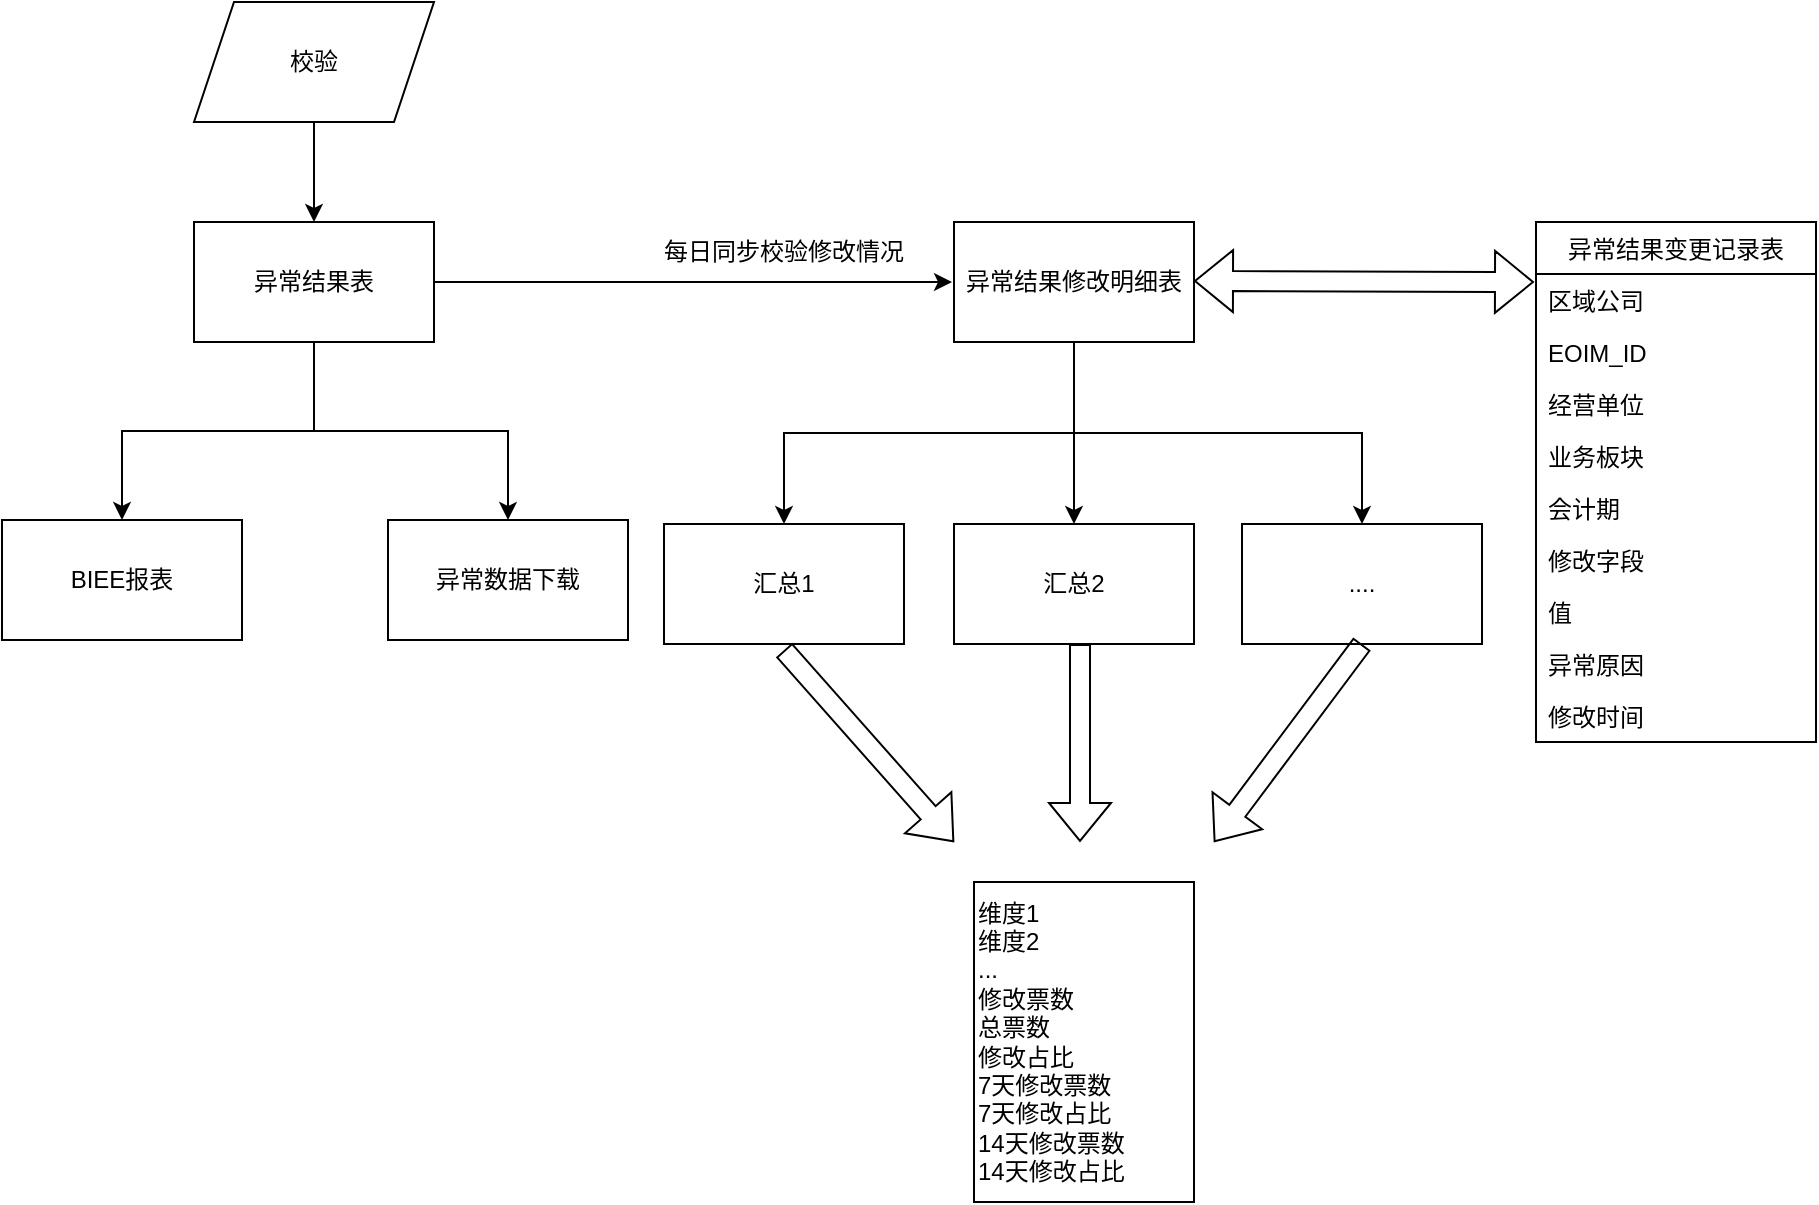 <mxfile version="20.8.20" type="github">
  <diagram name="第 1 页" id="UoYrIwJ-5rhTd3CL1av9">
    <mxGraphModel dx="1221" dy="644" grid="1" gridSize="10" guides="1" tooltips="1" connect="1" arrows="1" fold="1" page="1" pageScale="1" pageWidth="1100" pageHeight="850" math="0" shadow="0">
      <root>
        <mxCell id="0" />
        <mxCell id="1" parent="0" />
        <mxCell id="h5xGX1jMDuWpBRr6_GED-9" style="edgeStyle=orthogonalEdgeStyle;rounded=0;orthogonalLoop=1;jettySize=auto;html=1;" edge="1" parent="1" source="h5xGX1jMDuWpBRr6_GED-2" target="h5xGX1jMDuWpBRr6_GED-5">
          <mxGeometry relative="1" as="geometry" />
        </mxCell>
        <mxCell id="h5xGX1jMDuWpBRr6_GED-2" value="校验" style="shape=parallelogram;perimeter=parallelogramPerimeter;whiteSpace=wrap;html=1;fixedSize=1;" vertex="1" parent="1">
          <mxGeometry x="130" y="20" width="120" height="60" as="geometry" />
        </mxCell>
        <mxCell id="h5xGX1jMDuWpBRr6_GED-10" style="edgeStyle=orthogonalEdgeStyle;rounded=0;orthogonalLoop=1;jettySize=auto;html=1;" edge="1" parent="1" source="h5xGX1jMDuWpBRr6_GED-5" target="h5xGX1jMDuWpBRr6_GED-8">
          <mxGeometry relative="1" as="geometry" />
        </mxCell>
        <mxCell id="h5xGX1jMDuWpBRr6_GED-11" style="edgeStyle=orthogonalEdgeStyle;rounded=0;orthogonalLoop=1;jettySize=auto;html=1;entryX=0.5;entryY=0;entryDx=0;entryDy=0;" edge="1" parent="1" source="h5xGX1jMDuWpBRr6_GED-5" target="h5xGX1jMDuWpBRr6_GED-7">
          <mxGeometry relative="1" as="geometry" />
        </mxCell>
        <mxCell id="h5xGX1jMDuWpBRr6_GED-12" style="edgeStyle=orthogonalEdgeStyle;rounded=0;orthogonalLoop=1;jettySize=auto;html=1;" edge="1" parent="1" source="h5xGX1jMDuWpBRr6_GED-5">
          <mxGeometry relative="1" as="geometry">
            <mxPoint x="509" y="160" as="targetPoint" />
          </mxGeometry>
        </mxCell>
        <mxCell id="h5xGX1jMDuWpBRr6_GED-5" value="异常结果表" style="rounded=0;whiteSpace=wrap;html=1;" vertex="1" parent="1">
          <mxGeometry x="130" y="130" width="120" height="60" as="geometry" />
        </mxCell>
        <mxCell id="h5xGX1jMDuWpBRr6_GED-7" value="异常数据下载" style="rounded=0;whiteSpace=wrap;html=1;" vertex="1" parent="1">
          <mxGeometry x="227" y="279" width="120" height="60" as="geometry" />
        </mxCell>
        <mxCell id="h5xGX1jMDuWpBRr6_GED-8" value="BIEE报表" style="rounded=0;whiteSpace=wrap;html=1;" vertex="1" parent="1">
          <mxGeometry x="34" y="279" width="120" height="60" as="geometry" />
        </mxCell>
        <mxCell id="h5xGX1jMDuWpBRr6_GED-13" value="每日同步校验修改情况" style="text;html=1;strokeColor=none;fillColor=none;align=center;verticalAlign=middle;whiteSpace=wrap;rounded=0;" vertex="1" parent="1">
          <mxGeometry x="330" y="130" width="190" height="30" as="geometry" />
        </mxCell>
        <mxCell id="h5xGX1jMDuWpBRr6_GED-21" value="" style="shape=flexArrow;endArrow=classic;startArrow=classic;html=1;rounded=0;" edge="1" parent="1">
          <mxGeometry width="100" height="100" relative="1" as="geometry">
            <mxPoint x="630" y="159.5" as="sourcePoint" />
            <mxPoint x="800" y="160" as="targetPoint" />
          </mxGeometry>
        </mxCell>
        <mxCell id="h5xGX1jMDuWpBRr6_GED-33" style="edgeStyle=orthogonalEdgeStyle;rounded=0;orthogonalLoop=1;jettySize=auto;html=1;exitX=0.5;exitY=1;exitDx=0;exitDy=0;" edge="1" parent="1" source="h5xGX1jMDuWpBRr6_GED-23" target="h5xGX1jMDuWpBRr6_GED-31">
          <mxGeometry relative="1" as="geometry" />
        </mxCell>
        <mxCell id="h5xGX1jMDuWpBRr6_GED-36" style="edgeStyle=orthogonalEdgeStyle;rounded=0;orthogonalLoop=1;jettySize=auto;html=1;exitX=0.5;exitY=1;exitDx=0;exitDy=0;" edge="1" parent="1" source="h5xGX1jMDuWpBRr6_GED-23" target="h5xGX1jMDuWpBRr6_GED-30">
          <mxGeometry relative="1" as="geometry" />
        </mxCell>
        <mxCell id="h5xGX1jMDuWpBRr6_GED-54" style="edgeStyle=orthogonalEdgeStyle;rounded=0;orthogonalLoop=1;jettySize=auto;html=1;exitX=0.5;exitY=1;exitDx=0;exitDy=0;entryX=0.5;entryY=0;entryDx=0;entryDy=0;" edge="1" parent="1" source="h5xGX1jMDuWpBRr6_GED-23" target="h5xGX1jMDuWpBRr6_GED-32">
          <mxGeometry relative="1" as="geometry" />
        </mxCell>
        <mxCell id="h5xGX1jMDuWpBRr6_GED-23" value="异常结果修改明细表" style="rounded=0;whiteSpace=wrap;html=1;" vertex="1" parent="1">
          <mxGeometry x="510" y="130" width="120" height="60" as="geometry" />
        </mxCell>
        <mxCell id="h5xGX1jMDuWpBRr6_GED-27" value="维度1&lt;br&gt;维度2&lt;br&gt;...&lt;br&gt;修改票数&lt;br&gt;总票数&lt;br&gt;修改占比&lt;br&gt;7天修改票数&lt;br&gt;7天修改占比&lt;br&gt;14天修改票数&lt;br&gt;14天修改占比" style="rounded=0;whiteSpace=wrap;html=1;align=left;" vertex="1" parent="1">
          <mxGeometry x="520" y="460" width="110" height="160" as="geometry" />
        </mxCell>
        <mxCell id="h5xGX1jMDuWpBRr6_GED-30" value="汇总1" style="rounded=0;whiteSpace=wrap;html=1;" vertex="1" parent="1">
          <mxGeometry x="365" y="281" width="120" height="60" as="geometry" />
        </mxCell>
        <mxCell id="h5xGX1jMDuWpBRr6_GED-31" value="汇总2" style="rounded=0;whiteSpace=wrap;html=1;" vertex="1" parent="1">
          <mxGeometry x="510" y="281" width="120" height="60" as="geometry" />
        </mxCell>
        <mxCell id="h5xGX1jMDuWpBRr6_GED-32" value="...." style="rounded=0;whiteSpace=wrap;html=1;" vertex="1" parent="1">
          <mxGeometry x="654" y="281" width="120" height="60" as="geometry" />
        </mxCell>
        <mxCell id="h5xGX1jMDuWpBRr6_GED-41" value="异常结果变更记录表" style="swimlane;fontStyle=0;childLayout=stackLayout;horizontal=1;startSize=26;fillColor=none;horizontalStack=0;resizeParent=1;resizeParentMax=0;resizeLast=0;collapsible=1;marginBottom=0;" vertex="1" parent="1">
          <mxGeometry x="801" y="130" width="140" height="260" as="geometry" />
        </mxCell>
        <mxCell id="h5xGX1jMDuWpBRr6_GED-51" value="区域公司" style="text;strokeColor=none;fillColor=none;align=left;verticalAlign=top;spacingLeft=4;spacingRight=4;overflow=hidden;rotatable=0;points=[[0,0.5],[1,0.5]];portConstraint=eastwest;" vertex="1" parent="h5xGX1jMDuWpBRr6_GED-41">
          <mxGeometry y="26" width="140" height="26" as="geometry" />
        </mxCell>
        <mxCell id="h5xGX1jMDuWpBRr6_GED-42" value="EOIM_ID" style="text;strokeColor=none;fillColor=none;align=left;verticalAlign=top;spacingLeft=4;spacingRight=4;overflow=hidden;rotatable=0;points=[[0,0.5],[1,0.5]];portConstraint=eastwest;" vertex="1" parent="h5xGX1jMDuWpBRr6_GED-41">
          <mxGeometry y="52" width="140" height="26" as="geometry" />
        </mxCell>
        <mxCell id="h5xGX1jMDuWpBRr6_GED-43" value="经营单位" style="text;strokeColor=none;fillColor=none;align=left;verticalAlign=top;spacingLeft=4;spacingRight=4;overflow=hidden;rotatable=0;points=[[0,0.5],[1,0.5]];portConstraint=eastwest;" vertex="1" parent="h5xGX1jMDuWpBRr6_GED-41">
          <mxGeometry y="78" width="140" height="26" as="geometry" />
        </mxCell>
        <mxCell id="h5xGX1jMDuWpBRr6_GED-44" value="业务板块" style="text;strokeColor=none;fillColor=none;align=left;verticalAlign=top;spacingLeft=4;spacingRight=4;overflow=hidden;rotatable=0;points=[[0,0.5],[1,0.5]];portConstraint=eastwest;" vertex="1" parent="h5xGX1jMDuWpBRr6_GED-41">
          <mxGeometry y="104" width="140" height="26" as="geometry" />
        </mxCell>
        <mxCell id="h5xGX1jMDuWpBRr6_GED-45" value="会计期" style="text;strokeColor=none;fillColor=none;align=left;verticalAlign=top;spacingLeft=4;spacingRight=4;overflow=hidden;rotatable=0;points=[[0,0.5],[1,0.5]];portConstraint=eastwest;" vertex="1" parent="h5xGX1jMDuWpBRr6_GED-41">
          <mxGeometry y="130" width="140" height="26" as="geometry" />
        </mxCell>
        <mxCell id="h5xGX1jMDuWpBRr6_GED-46" value="修改字段" style="text;strokeColor=none;fillColor=none;align=left;verticalAlign=top;spacingLeft=4;spacingRight=4;overflow=hidden;rotatable=0;points=[[0,0.5],[1,0.5]];portConstraint=eastwest;" vertex="1" parent="h5xGX1jMDuWpBRr6_GED-41">
          <mxGeometry y="156" width="140" height="26" as="geometry" />
        </mxCell>
        <mxCell id="h5xGX1jMDuWpBRr6_GED-47" value="值" style="text;strokeColor=none;fillColor=none;align=left;verticalAlign=top;spacingLeft=4;spacingRight=4;overflow=hidden;rotatable=0;points=[[0,0.5],[1,0.5]];portConstraint=eastwest;" vertex="1" parent="h5xGX1jMDuWpBRr6_GED-41">
          <mxGeometry y="182" width="140" height="26" as="geometry" />
        </mxCell>
        <mxCell id="h5xGX1jMDuWpBRr6_GED-52" value="异常原因" style="text;strokeColor=none;fillColor=none;align=left;verticalAlign=top;spacingLeft=4;spacingRight=4;overflow=hidden;rotatable=0;points=[[0,0.5],[1,0.5]];portConstraint=eastwest;" vertex="1" parent="h5xGX1jMDuWpBRr6_GED-41">
          <mxGeometry y="208" width="140" height="26" as="geometry" />
        </mxCell>
        <mxCell id="h5xGX1jMDuWpBRr6_GED-48" value="修改时间" style="text;strokeColor=none;fillColor=none;align=left;verticalAlign=top;spacingLeft=4;spacingRight=4;overflow=hidden;rotatable=0;points=[[0,0.5],[1,0.5]];portConstraint=eastwest;" vertex="1" parent="h5xGX1jMDuWpBRr6_GED-41">
          <mxGeometry y="234" width="140" height="26" as="geometry" />
        </mxCell>
        <mxCell id="h5xGX1jMDuWpBRr6_GED-55" value="" style="shape=flexArrow;endArrow=classic;html=1;rounded=0;" edge="1" parent="1">
          <mxGeometry width="50" height="50" relative="1" as="geometry">
            <mxPoint x="425" y="344" as="sourcePoint" />
            <mxPoint x="510" y="440" as="targetPoint" />
          </mxGeometry>
        </mxCell>
        <mxCell id="h5xGX1jMDuWpBRr6_GED-56" value="" style="shape=flexArrow;endArrow=classic;html=1;rounded=0;" edge="1" parent="1">
          <mxGeometry width="50" height="50" relative="1" as="geometry">
            <mxPoint x="573" y="341" as="sourcePoint" />
            <mxPoint x="573" y="440" as="targetPoint" />
          </mxGeometry>
        </mxCell>
        <mxCell id="h5xGX1jMDuWpBRr6_GED-57" value="" style="shape=flexArrow;endArrow=classic;html=1;rounded=0;" edge="1" parent="1">
          <mxGeometry width="50" height="50" relative="1" as="geometry">
            <mxPoint x="714" y="341" as="sourcePoint" />
            <mxPoint x="640" y="440" as="targetPoint" />
          </mxGeometry>
        </mxCell>
      </root>
    </mxGraphModel>
  </diagram>
</mxfile>
